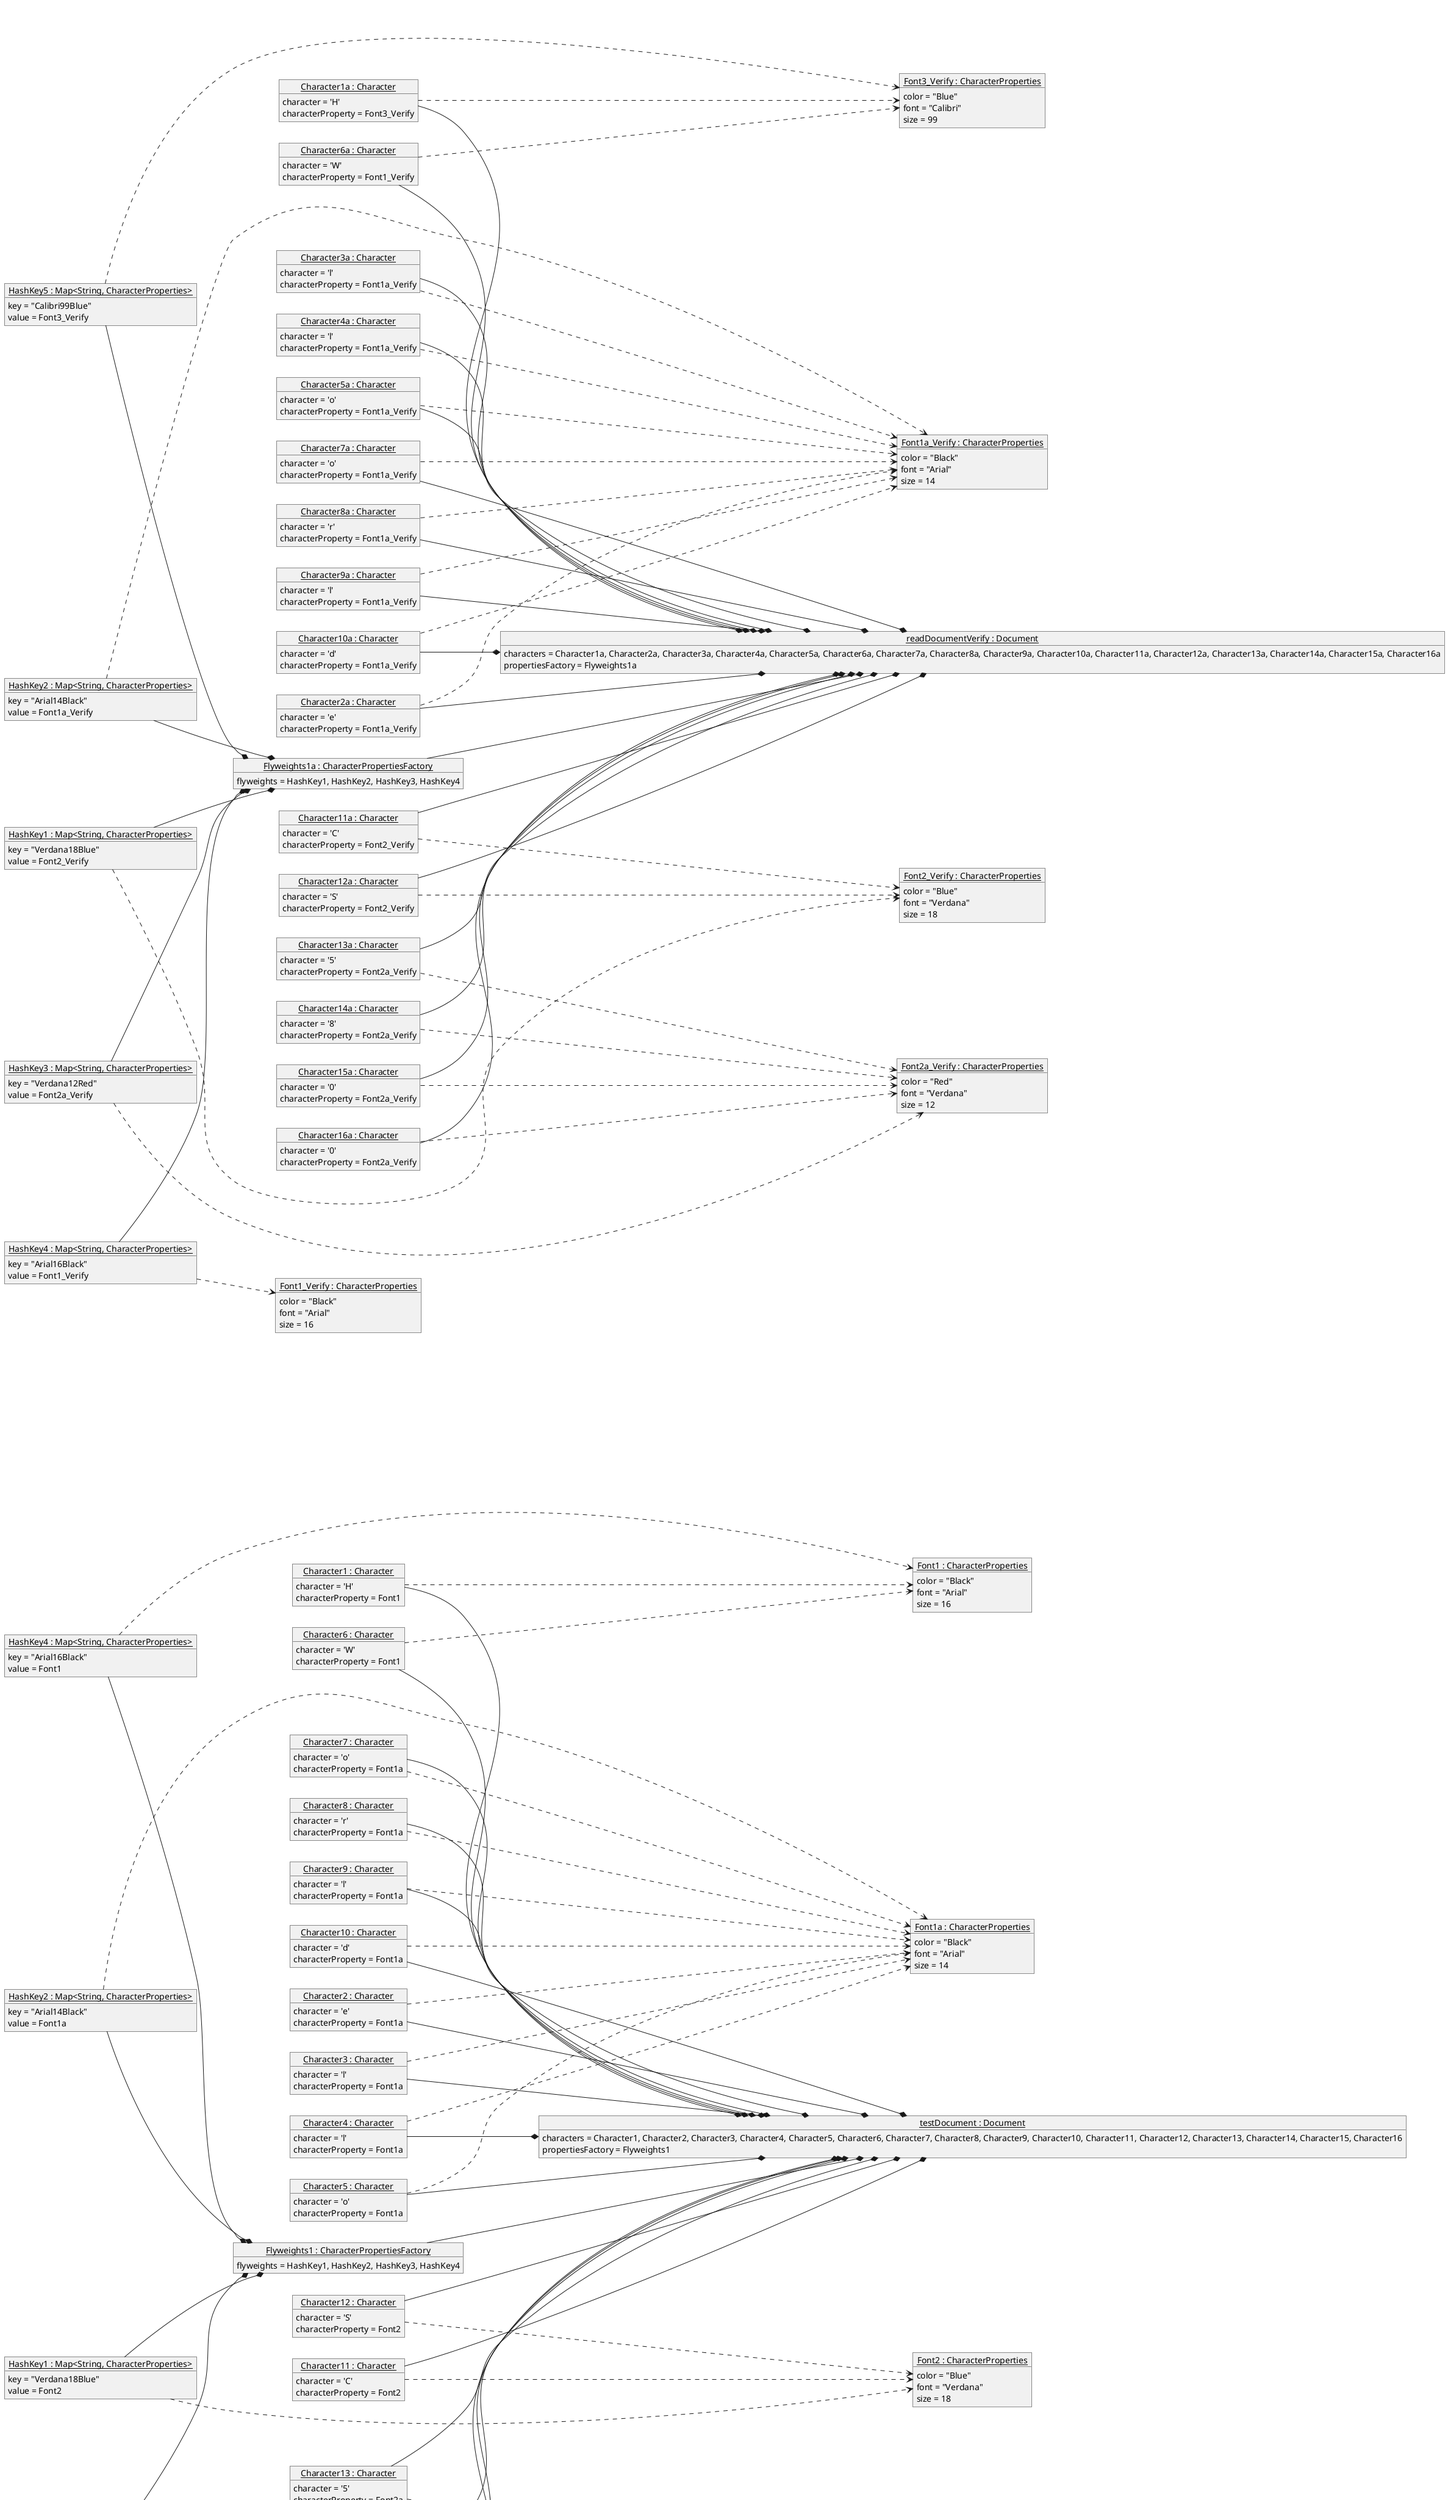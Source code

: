 @startuml

left to right direction

object "<u>testDocument : Document</u>" as testDocument{
    characters = Character1, Character2, Character3, Character4, Character5, Character6, Character7, Character8, Character9, Character10, Character11, Character12, Character13, Character14, Character15, Character16
    propertiesFactory = Flyweights1
}

object "<u>Font1 : CharacterProperties</u>" as Font1{
    color = "Black"
    font = "Arial"
    size = 16
}

object "<u>Font1a : CharacterProperties</u>" as Font1a{
    color = "Black"
    font = "Arial"
    size = 14
}

object "<u>Font2 : CharacterProperties</u>" as Font2{
    color = "Blue"
    font = "Verdana"
    size = 18
}

object "<u>Font2a : CharacterProperties</u>" as Font2a{
    color = "Red"
    font = "Verdana"
    size = 12
}

object "<u>Character1 : Character</u>" as Char1{
    character = 'H'
    characterProperty = Font1
}
Char1 ..> Font1

object "<u>Character2 : Character</u>" as Char2{
    character = 'e'
    characterProperty = Font1a
}
Char2 ..> Font1a

object "<u>Character3 : Character</u>" as Char3{
    character = 'l'
    characterProperty = Font1a
}
Char3 ..> Font1a

object "<u>Character4 : Character</u>" as Char4{
    character = 'l'
    characterProperty = Font1a
}
Char4 ..> Font1a

object "<u>Character5 : Character</u>" as Char5{
    character = 'o'
    characterProperty = Font1a
}
Char5 ..> Font1a

object "<u>Character6 : Character</u>" as Char6{
    character = 'W'
    characterProperty = Font1
}
Char6 ..> Font1

object "<u>Character7 : Character</u>" as Char7{
    character = 'o'
    characterProperty = Font1a
}
Char7 ..> Font1a

object "<u>Character8 : Character</u>" as Char8{
    character = 'r'
    characterProperty = Font1a
}
Char8 ..> Font1a

object "<u>Character9 : Character</u>" as Char9{
    character = 'l'
    characterProperty = Font1a
}
Char9 ..> Font1a

object "<u>Character10 : Character</u>" as Char10{
    character = 'd'
    characterProperty = Font1a
}
Char10 ..> Font1a

object "<u>Character11 : Character</u>" as Char11{
    character = 'C'
    characterProperty = Font2
}
Char11 ..> Font2

object "<u>Character12 : Character</u>" as Char12{
    character = 'S'
    characterProperty = Font2
}
Char12 ..> Font2

object "<u>Character13 : Character</u>" as Char13{
    character = '5'
    characterProperty = Font2a
}
Char13 ..> Font2a

object "<u>Character14 : Character</u>" as Char14{
    character = '8'
    characterProperty = Font2a
}
Char14 ..> Font2a

object "<u>Character15 : Character</u>" as Char15{
    character = '0'
    characterProperty = Font2a
}
Char15 ..> Font2a

object "<u>Character16 : Character</u>" as Char16{
    character = '0'
    characterProperty = Font2a
}
Char16 ..> Font2a

object "<u>Flyweights1 : CharacterPropertiesFactory</u>" as FlyW1{
    flyweights = HashKey1, HashKey2, HashKey3, HashKey4
}

object "<u>HashKey1 : Map<String, CharacterProperties></u>" as HashK1{
    key = "Verdana18Blue"
    value = Font2
}

object "<u>HashKey2 : Map<String, CharacterProperties></u>" as HashK2{
    key = "Arial14Black"
    value = Font1a
}

object "<u>HashKey3 : Map<String, CharacterProperties></u>" as HashK3{
    key = "Verdana12Red"
    value = Font2a
}

object "<u>HashKey4 : Map<String, CharacterProperties></u>" as HashK4{
    key = "Arial16Black"
    value = Font1
}

Char1 --* testDocument
Char2 --* testDocument
Char3 --* testDocument
Char4 --* testDocument
Char5 --* testDocument
Char6 --* testDocument
Char7 --* testDocument
Char8 --* testDocument
Char9 --* testDocument
Char10 --* testDocument
Char11 --* testDocument
Char12 --* testDocument
Char13 --* testDocument
Char14 --* testDocument
Char15 --* testDocument
Char16 --* testDocument

FlyW1 --* testDocument

HashK1 --* FlyW1
HashK2 --* FlyW1
HashK3 --* FlyW1
HashK4 --* FlyW1

HashK1 ..> Font2
HashK2 ..> Font1a
HashK3 ..> Font2a
HashK4 ..> Font1







object "<u>readDocumentVerify : Document</u>" as verifyDocument{
    characters = Character1a, Character2a, Character3a, Character4a, Character5a, Character6a, Character7a, Character8a, Character9a, Character10a, Character11a, Character12a, Character13a, Character14a, Character15a, Character16a
    propertiesFactory = Flyweights1a
}

object "<u>Font1_Verify : CharacterProperties</u>" as Font1V{
    color = "Black"
    font = "Arial"
    size = 16
}

object "<u>Font1a_Verify : CharacterProperties</u>" as Font1aV{
    color = "Black"
    font = "Arial"
    size = 14
}

object "<u>Font2_Verify : CharacterProperties</u>" as Font2V{
    color = "Blue"
    font = "Verdana"
    size = 18
}

object "<u>Font2a_Verify : CharacterProperties</u>" as Font2aV{
    color = "Red"
    font = "Verdana"
    size = 12
}

object "<u>Font3_Verify : CharacterProperties</u>" as Font3V{
    color = "Blue"
    font = "Calibri"
    size = 99
}

object "<u>Character1a : Character</u>" as Char1a{
    character = 'H'
    characterProperty = Font3_Verify
}
Char1a ..> Font3V

object "<u>Character2a : Character</u>" as Char2a{
    character = 'e'
    characterProperty = Font1a_Verify
}
Char2a ..> Font1aV

object "<u>Character3a : Character</u>" as Char3a{
    character = 'l'
    characterProperty = Font1a_Verify
}
Char3a ..> Font1aV

object "<u>Character4a : Character</u>" as Char4a{
    character = 'l'
    characterProperty = Font1a_Verify
}
Char4a ..> Font1aV

object "<u>Character5a : Character</u>" as Char5a{
    character = 'o'
    characterProperty = Font1a_Verify
}
Char5a..> Font1aV

object "<u>Character6a : Character</u>" as Char6a{
    character = 'W'
    characterProperty = Font1_Verify
}
Char6a ..> Font3V

object "<u>Character7a : Character</u>" as Char7a{
    character = 'o'
    characterProperty = Font1a_Verify
}
Char7a ..> Font1aV

object "<u>Character8a : Character</u>" as Char8a{
    character = 'r'
    characterProperty = Font1a_Verify
}
Char8a ..> Font1aV

object "<u>Character9a : Character</u>" as Char9a{
    character = 'l'
    characterProperty = Font1a_Verify
}
Char9a ..> Font1aV

object "<u>Character10a : Character</u>" as Char10a{
    character = 'd'
    characterProperty = Font1a_Verify
}
Char10a ..> Font1aV

object "<u>Character11a : Character</u>" as Char11a{
    character = 'C'
    characterProperty = Font2_Verify
}
Char11a ..> Font2V

object "<u>Character12a : Character</u>" as Char12a{
    character = 'S'
    characterProperty = Font2_Verify
}
Char12a ..> Font2V

object "<u>Character13a : Character</u>" as Char13a{
    character = '5'
    characterProperty = Font2a_Verify
}
Char13a ..> Font2aV

object "<u>Character14a : Character</u>" as Char14a{
    character = '8'
    characterProperty = Font2a_Verify
}
Char14a ..> Font2aV

object "<u>Character15a : Character</u>" as Char15a{
    character = '0'
    characterProperty = Font2a_Verify
}
Char15a ..> Font2aV

object "<u>Character16a : Character</u>" as Char16a{
    character = '0'
    characterProperty = Font2a_Verify
}
Char16a ..> Font2aV

object "<u>Flyweights1a : CharacterPropertiesFactory</u>" as FlyW1a{
    flyweights = HashKey1, HashKey2, HashKey3, HashKey4
}

object "<u>HashKey1 : Map<String, CharacterProperties></u>" as HashK1a{
    key = "Verdana18Blue"
    value = Font2_Verify
}

object "<u>HashKey2 : Map<String, CharacterProperties></u>" as HashK2a{
    key = "Arial14Black"
    value = Font1a_Verify
}

object "<u>HashKey3 : Map<String, CharacterProperties></u>" as HashK3a{
    key = "Verdana12Red"
    value = Font2a_Verify
}

object "<u>HashKey4 : Map<String, CharacterProperties></u>" as HashK4a{
    key = "Arial16Black"
    value = Font1_Verify
}

object "<u>HashKey5 : Map<String, CharacterProperties></u>" as HashK5a{
    key = "Calibri99Blue"
    value = Font3_Verify
}

Char1a --* verifyDocument
Char2a --* verifyDocument
Char3a --* verifyDocument
Char4a --* verifyDocument
Char5a --* verifyDocument
Char6a --* verifyDocument
Char7a --* verifyDocument
Char8a --* verifyDocument
Char9a --* verifyDocument
Char10a --* verifyDocument
Char11a --* verifyDocument
Char12a --* verifyDocument
Char13a --* verifyDocument
Char14a --* verifyDocument
Char15a --* verifyDocument
Char16a --* verifyDocument

FlyW1a --* verifyDocument

HashK1a --* FlyW1a
HashK2a --* FlyW1a
HashK3a --* FlyW1a
HashK4a --* FlyW1a
HashK5a --* FlyW1a

HashK1a ..> Font2V
HashK2a ..> Font1aV
HashK3a ..> Font2aV
HashK4a ..> Font1V
HashK5a ..> Font3V





@enduml